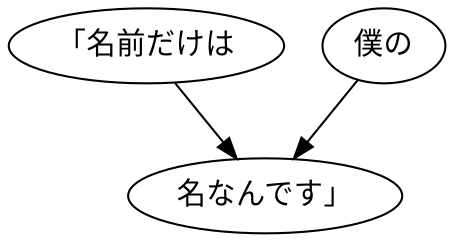digraph graph7296 {
	node0 [label="「名前だけは"];
	node1 [label="僕の"];
	node2 [label="名なんです」"];
	node0 -> node2;
	node1 -> node2;
}
